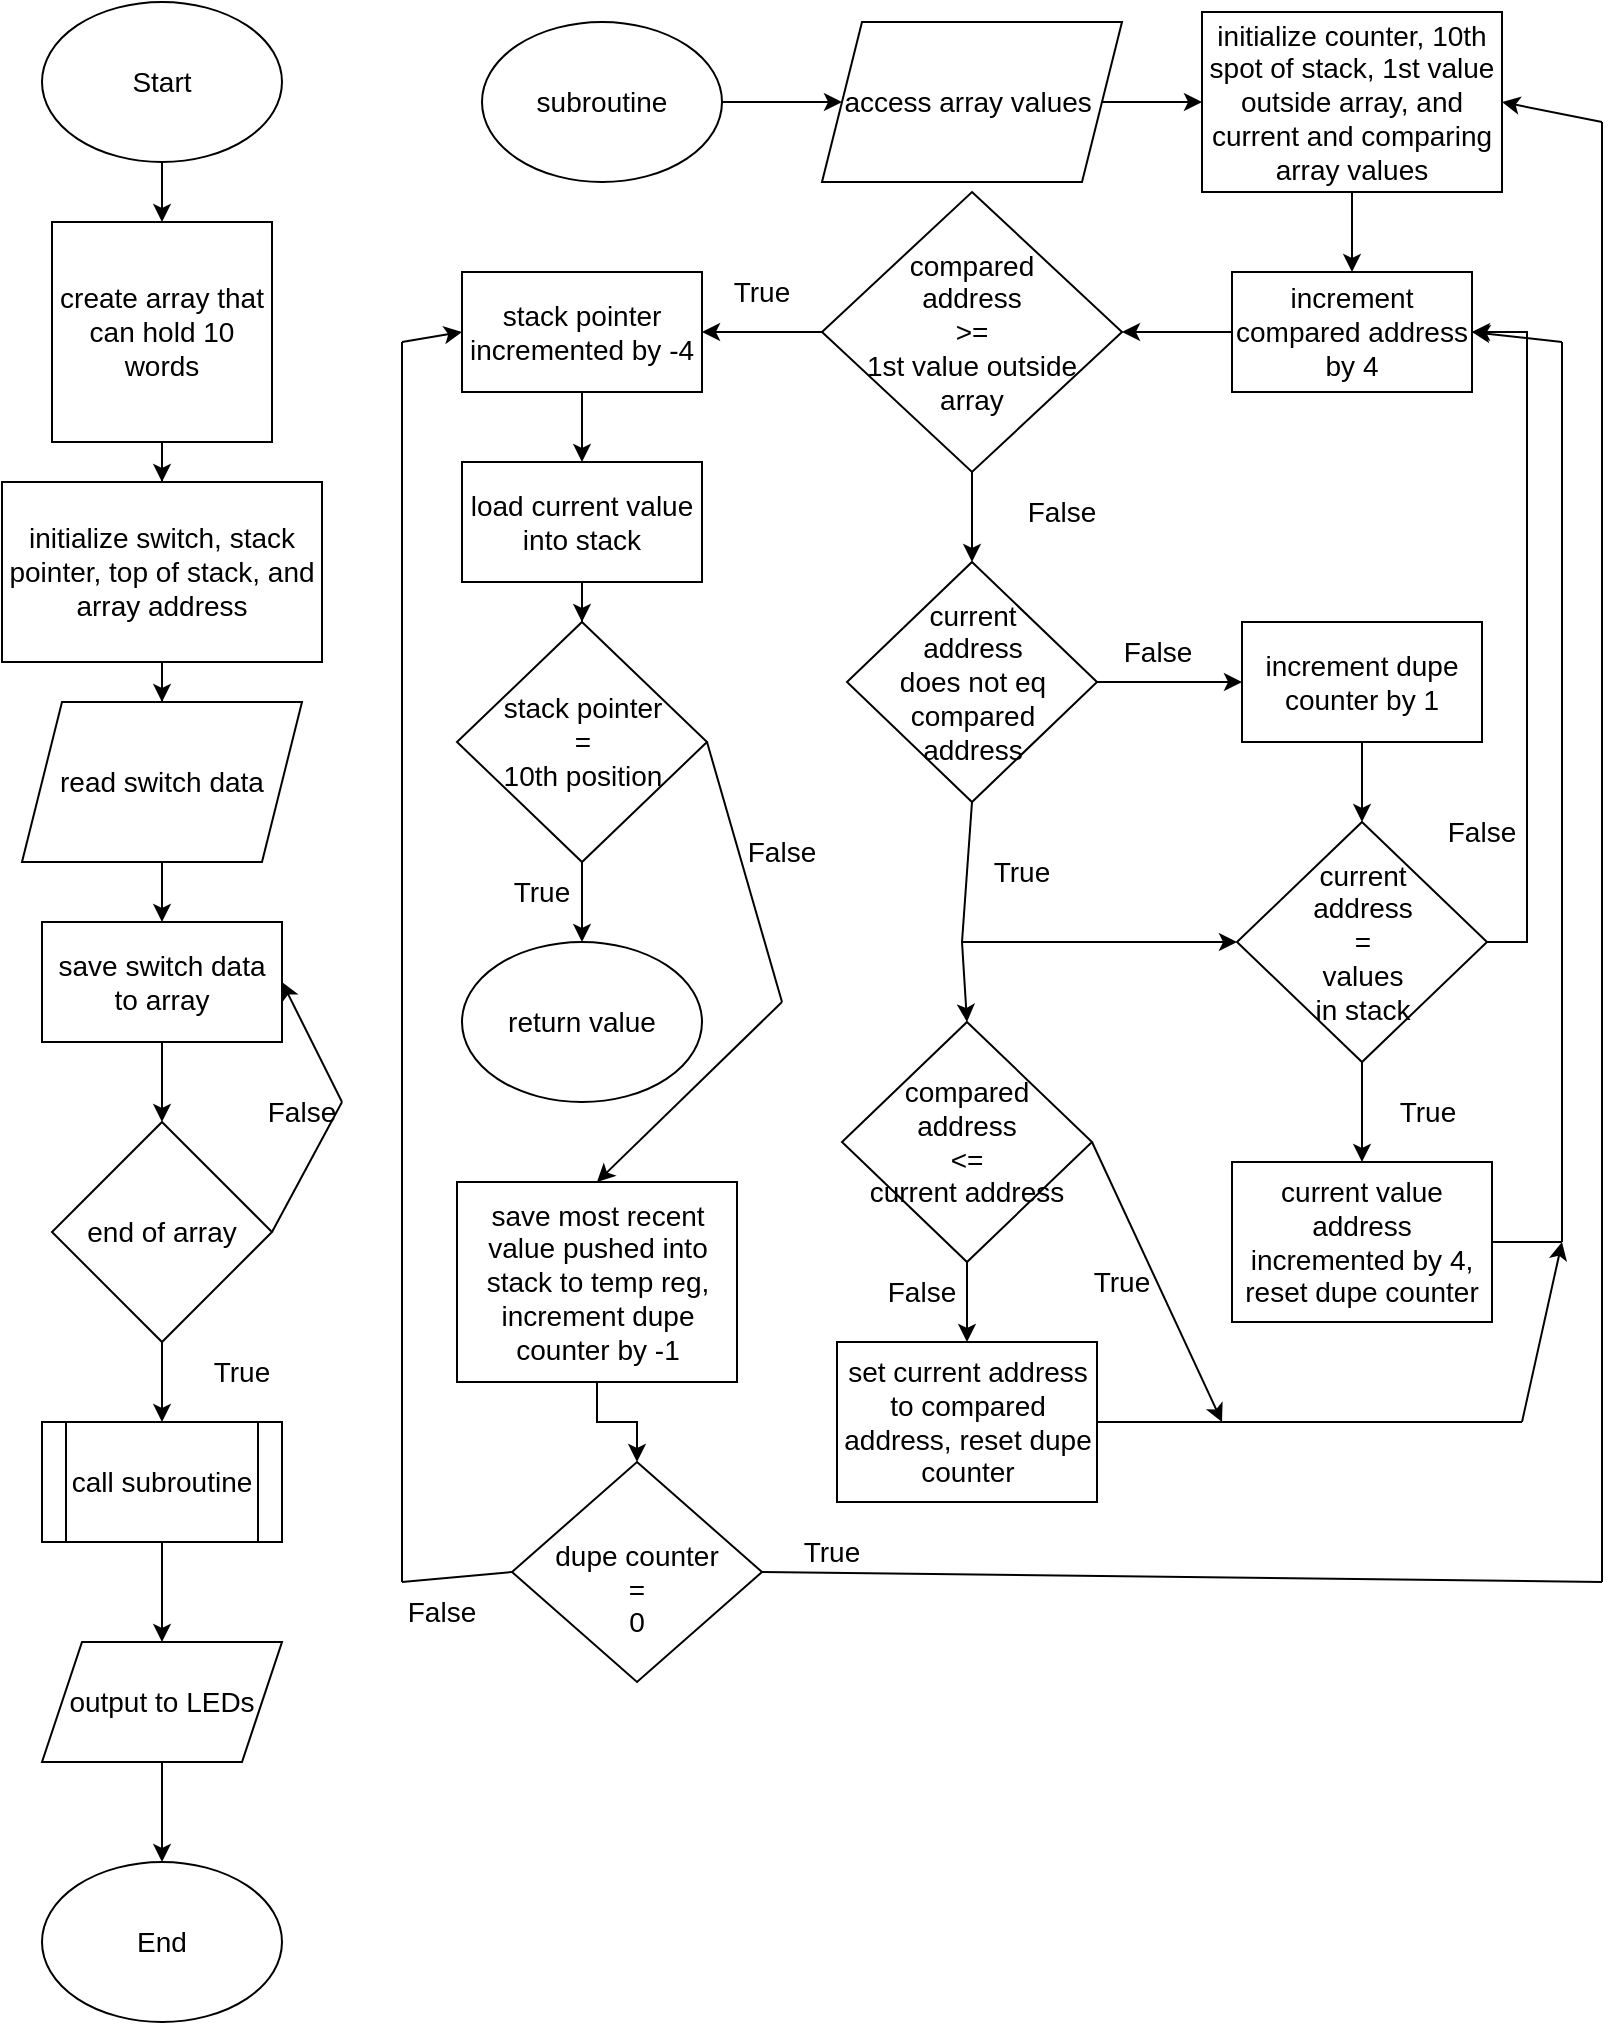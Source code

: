 <mxfile version="23.1.8" type="github">
  <diagram name="Page-1" id="UKqcl2rdBT8ylv2GN5A6">
    <mxGraphModel dx="712" dy="736" grid="1" gridSize="10" guides="1" tooltips="1" connect="1" arrows="1" fold="1" page="1" pageScale="1" pageWidth="850" pageHeight="1100" math="0" shadow="0">
      <root>
        <mxCell id="0" />
        <mxCell id="1" parent="0" />
        <mxCell id="epYkVriu9LJ3dBHso4Ez-11" style="edgeStyle=orthogonalEdgeStyle;rounded=0;orthogonalLoop=1;jettySize=auto;html=1;entryX=0.5;entryY=0;entryDx=0;entryDy=0;" edge="1" parent="1" source="epYkVriu9LJ3dBHso4Ez-1" target="epYkVriu9LJ3dBHso4Ez-2">
          <mxGeometry relative="1" as="geometry" />
        </mxCell>
        <mxCell id="epYkVriu9LJ3dBHso4Ez-1" value="&lt;font style=&quot;font-size: 14px;&quot;&gt;Start&lt;/font&gt;" style="ellipse;whiteSpace=wrap;html=1;" vertex="1" parent="1">
          <mxGeometry x="60" y="10" width="120" height="80" as="geometry" />
        </mxCell>
        <mxCell id="epYkVriu9LJ3dBHso4Ez-56" style="edgeStyle=orthogonalEdgeStyle;rounded=0;orthogonalLoop=1;jettySize=auto;html=1;entryX=0.5;entryY=0;entryDx=0;entryDy=0;" edge="1" parent="1" source="epYkVriu9LJ3dBHso4Ez-2" target="epYkVriu9LJ3dBHso4Ez-55">
          <mxGeometry relative="1" as="geometry" />
        </mxCell>
        <mxCell id="epYkVriu9LJ3dBHso4Ez-2" value="&lt;font style=&quot;font-size: 14px;&quot;&gt;create array that can hold 10 words&lt;/font&gt;" style="whiteSpace=wrap;html=1;aspect=fixed;" vertex="1" parent="1">
          <mxGeometry x="65" y="120" width="110" height="110" as="geometry" />
        </mxCell>
        <mxCell id="epYkVriu9LJ3dBHso4Ez-13" style="edgeStyle=orthogonalEdgeStyle;rounded=0;orthogonalLoop=1;jettySize=auto;html=1;entryX=0.5;entryY=0;entryDx=0;entryDy=0;" edge="1" parent="1" source="epYkVriu9LJ3dBHso4Ez-3" target="epYkVriu9LJ3dBHso4Ez-5">
          <mxGeometry relative="1" as="geometry" />
        </mxCell>
        <mxCell id="epYkVriu9LJ3dBHso4Ez-3" value="&lt;font style=&quot;font-size: 14px;&quot;&gt;read switch data&lt;/font&gt;" style="shape=parallelogram;perimeter=parallelogramPerimeter;whiteSpace=wrap;html=1;fixedSize=1;" vertex="1" parent="1">
          <mxGeometry x="50" y="360" width="140" height="80" as="geometry" />
        </mxCell>
        <mxCell id="epYkVriu9LJ3dBHso4Ez-14" style="edgeStyle=orthogonalEdgeStyle;rounded=0;orthogonalLoop=1;jettySize=auto;html=1;entryX=0.5;entryY=0;entryDx=0;entryDy=0;" edge="1" parent="1" source="epYkVriu9LJ3dBHso4Ez-5" target="epYkVriu9LJ3dBHso4Ez-6">
          <mxGeometry relative="1" as="geometry" />
        </mxCell>
        <mxCell id="epYkVriu9LJ3dBHso4Ez-5" value="&lt;font style=&quot;font-size: 14px;&quot;&gt;save switch data to array&lt;/font&gt;" style="rounded=0;whiteSpace=wrap;html=1;" vertex="1" parent="1">
          <mxGeometry x="60" y="470" width="120" height="60" as="geometry" />
        </mxCell>
        <mxCell id="epYkVriu9LJ3dBHso4Ez-15" style="edgeStyle=orthogonalEdgeStyle;rounded=0;orthogonalLoop=1;jettySize=auto;html=1;entryX=0.5;entryY=0;entryDx=0;entryDy=0;" edge="1" parent="1" source="epYkVriu9LJ3dBHso4Ez-6" target="epYkVriu9LJ3dBHso4Ez-7">
          <mxGeometry relative="1" as="geometry" />
        </mxCell>
        <mxCell id="epYkVriu9LJ3dBHso4Ez-6" value="&lt;span style=&quot;font-size: 14px;&quot;&gt;end of array&lt;/span&gt;" style="rhombus;whiteSpace=wrap;html=1;" vertex="1" parent="1">
          <mxGeometry x="65" y="570" width="110" height="110" as="geometry" />
        </mxCell>
        <mxCell id="epYkVriu9LJ3dBHso4Ez-16" style="edgeStyle=orthogonalEdgeStyle;rounded=0;orthogonalLoop=1;jettySize=auto;html=1;entryX=0.5;entryY=0;entryDx=0;entryDy=0;" edge="1" parent="1" source="epYkVriu9LJ3dBHso4Ez-7" target="epYkVriu9LJ3dBHso4Ez-9">
          <mxGeometry relative="1" as="geometry" />
        </mxCell>
        <mxCell id="epYkVriu9LJ3dBHso4Ez-7" value="&lt;font style=&quot;font-size: 14px;&quot;&gt;call subroutine&lt;/font&gt;" style="shape=process;whiteSpace=wrap;html=1;backgroundOutline=1;" vertex="1" parent="1">
          <mxGeometry x="60" y="720" width="120" height="60" as="geometry" />
        </mxCell>
        <mxCell id="epYkVriu9LJ3dBHso4Ez-77" style="edgeStyle=orthogonalEdgeStyle;rounded=0;orthogonalLoop=1;jettySize=auto;html=1;entryX=0;entryY=0.5;entryDx=0;entryDy=0;" edge="1" parent="1" source="epYkVriu9LJ3dBHso4Ez-8" target="epYkVriu9LJ3dBHso4Ez-26">
          <mxGeometry relative="1" as="geometry" />
        </mxCell>
        <mxCell id="epYkVriu9LJ3dBHso4Ez-8" value="&lt;font style=&quot;font-size: 14px;&quot;&gt;subroutine&lt;/font&gt;" style="ellipse;whiteSpace=wrap;html=1;" vertex="1" parent="1">
          <mxGeometry x="280" y="20" width="120" height="80" as="geometry" />
        </mxCell>
        <mxCell id="epYkVriu9LJ3dBHso4Ez-17" style="edgeStyle=orthogonalEdgeStyle;rounded=0;orthogonalLoop=1;jettySize=auto;html=1;entryX=0.5;entryY=0;entryDx=0;entryDy=0;" edge="1" parent="1" source="epYkVriu9LJ3dBHso4Ez-9" target="epYkVriu9LJ3dBHso4Ez-10">
          <mxGeometry relative="1" as="geometry" />
        </mxCell>
        <mxCell id="epYkVriu9LJ3dBHso4Ez-9" value="&lt;font style=&quot;font-size: 14px;&quot;&gt;output to LEDs&lt;/font&gt;" style="shape=parallelogram;perimeter=parallelogramPerimeter;whiteSpace=wrap;html=1;fixedSize=1;" vertex="1" parent="1">
          <mxGeometry x="60" y="830" width="120" height="60" as="geometry" />
        </mxCell>
        <mxCell id="epYkVriu9LJ3dBHso4Ez-10" value="&lt;font style=&quot;font-size: 14px;&quot;&gt;End&lt;/font&gt;" style="ellipse;whiteSpace=wrap;html=1;" vertex="1" parent="1">
          <mxGeometry x="60" y="940" width="120" height="80" as="geometry" />
        </mxCell>
        <mxCell id="epYkVriu9LJ3dBHso4Ez-22" value="&lt;font style=&quot;font-size: 14px;&quot;&gt;True&lt;/font&gt;" style="text;html=1;align=center;verticalAlign=middle;whiteSpace=wrap;rounded=0;" vertex="1" parent="1">
          <mxGeometry x="130" y="680" width="60" height="30" as="geometry" />
        </mxCell>
        <mxCell id="epYkVriu9LJ3dBHso4Ez-78" style="edgeStyle=orthogonalEdgeStyle;rounded=0;orthogonalLoop=1;jettySize=auto;html=1;entryX=0;entryY=0.5;entryDx=0;entryDy=0;" edge="1" parent="1" source="epYkVriu9LJ3dBHso4Ez-26" target="epYkVriu9LJ3dBHso4Ez-33">
          <mxGeometry relative="1" as="geometry" />
        </mxCell>
        <mxCell id="epYkVriu9LJ3dBHso4Ez-26" value="&lt;font style=&quot;font-size: 14px;&quot;&gt;access array values&amp;nbsp;&lt;/font&gt;" style="shape=parallelogram;perimeter=parallelogramPerimeter;whiteSpace=wrap;html=1;fixedSize=1;" vertex="1" parent="1">
          <mxGeometry x="450" y="20" width="150" height="80" as="geometry" />
        </mxCell>
        <mxCell id="epYkVriu9LJ3dBHso4Ez-84" style="edgeStyle=orthogonalEdgeStyle;rounded=0;orthogonalLoop=1;jettySize=auto;html=1;entryX=0.5;entryY=0;entryDx=0;entryDy=0;" edge="1" parent="1" source="epYkVriu9LJ3dBHso4Ez-33" target="epYkVriu9LJ3dBHso4Ez-83">
          <mxGeometry relative="1" as="geometry">
            <mxPoint x="715" y="140" as="targetPoint" />
          </mxGeometry>
        </mxCell>
        <mxCell id="epYkVriu9LJ3dBHso4Ez-33" value="&lt;font style=&quot;font-size: 14px;&quot;&gt;initialize counter, 10th spot of stack, 1st value outside array, and current and comparing array values&lt;/font&gt;" style="rounded=0;whiteSpace=wrap;html=1;" vertex="1" parent="1">
          <mxGeometry x="640" y="15" width="150" height="90" as="geometry" />
        </mxCell>
        <mxCell id="epYkVriu9LJ3dBHso4Ez-57" style="edgeStyle=orthogonalEdgeStyle;rounded=0;orthogonalLoop=1;jettySize=auto;html=1;entryX=0.5;entryY=0;entryDx=0;entryDy=0;" edge="1" parent="1" source="epYkVriu9LJ3dBHso4Ez-55" target="epYkVriu9LJ3dBHso4Ez-3">
          <mxGeometry relative="1" as="geometry" />
        </mxCell>
        <mxCell id="epYkVriu9LJ3dBHso4Ez-55" value="&lt;font style=&quot;font-size: 14px;&quot;&gt;initialize switch, stack pointer, top of stack, and array address&lt;/font&gt;" style="rounded=0;whiteSpace=wrap;html=1;" vertex="1" parent="1">
          <mxGeometry x="40" y="250" width="160" height="90" as="geometry" />
        </mxCell>
        <mxCell id="epYkVriu9LJ3dBHso4Ez-59" value="" style="endArrow=none;html=1;rounded=0;exitX=1;exitY=0.5;exitDx=0;exitDy=0;" edge="1" parent="1" source="epYkVriu9LJ3dBHso4Ez-6">
          <mxGeometry width="50" height="50" relative="1" as="geometry">
            <mxPoint x="175" y="620" as="sourcePoint" />
            <mxPoint x="210" y="560" as="targetPoint" />
          </mxGeometry>
        </mxCell>
        <mxCell id="epYkVriu9LJ3dBHso4Ez-60" value="" style="endArrow=classic;html=1;rounded=0;entryX=1;entryY=0.5;entryDx=0;entryDy=0;" edge="1" parent="1" target="epYkVriu9LJ3dBHso4Ez-5">
          <mxGeometry width="50" height="50" relative="1" as="geometry">
            <mxPoint x="210" y="560" as="sourcePoint" />
            <mxPoint x="400" y="530" as="targetPoint" />
          </mxGeometry>
        </mxCell>
        <mxCell id="epYkVriu9LJ3dBHso4Ez-62" value="&lt;font style=&quot;font-size: 14px;&quot;&gt;False&lt;/font&gt;" style="text;html=1;align=center;verticalAlign=middle;whiteSpace=wrap;rounded=0;" vertex="1" parent="1">
          <mxGeometry x="160" y="550" width="60" height="30" as="geometry" />
        </mxCell>
        <mxCell id="epYkVriu9LJ3dBHso4Ez-94" style="edgeStyle=orthogonalEdgeStyle;rounded=0;orthogonalLoop=1;jettySize=auto;html=1;entryX=0;entryY=0.5;entryDx=0;entryDy=0;" edge="1" parent="1" source="epYkVriu9LJ3dBHso4Ez-79" target="epYkVriu9LJ3dBHso4Ez-93">
          <mxGeometry relative="1" as="geometry" />
        </mxCell>
        <mxCell id="epYkVriu9LJ3dBHso4Ez-79" value="&lt;font style=&quot;font-size: 14px;&quot;&gt;current &lt;br&gt;address &lt;br&gt;does not eq&lt;br&gt;compared &lt;br&gt;address&lt;/font&gt;" style="rhombus;whiteSpace=wrap;html=1;" vertex="1" parent="1">
          <mxGeometry x="462.5" y="290" width="125" height="120" as="geometry" />
        </mxCell>
        <mxCell id="epYkVriu9LJ3dBHso4Ez-86" style="edgeStyle=orthogonalEdgeStyle;rounded=0;orthogonalLoop=1;jettySize=auto;html=1;entryX=1;entryY=0.5;entryDx=0;entryDy=0;" edge="1" parent="1" source="epYkVriu9LJ3dBHso4Ez-83" target="epYkVriu9LJ3dBHso4Ez-85">
          <mxGeometry relative="1" as="geometry" />
        </mxCell>
        <mxCell id="epYkVriu9LJ3dBHso4Ez-83" value="&lt;font style=&quot;font-size: 14px;&quot;&gt;increment compared address by 4&lt;/font&gt;" style="rounded=0;whiteSpace=wrap;html=1;" vertex="1" parent="1">
          <mxGeometry x="655" y="145" width="120" height="60" as="geometry" />
        </mxCell>
        <mxCell id="epYkVriu9LJ3dBHso4Ez-89" style="edgeStyle=orthogonalEdgeStyle;rounded=0;orthogonalLoop=1;jettySize=auto;html=1;entryX=0.5;entryY=0;entryDx=0;entryDy=0;" edge="1" parent="1" source="epYkVriu9LJ3dBHso4Ez-85" target="epYkVriu9LJ3dBHso4Ez-79">
          <mxGeometry relative="1" as="geometry" />
        </mxCell>
        <mxCell id="epYkVriu9LJ3dBHso4Ez-91" style="edgeStyle=orthogonalEdgeStyle;rounded=0;orthogonalLoop=1;jettySize=auto;html=1;entryX=1;entryY=0.5;entryDx=0;entryDy=0;" edge="1" parent="1" source="epYkVriu9LJ3dBHso4Ez-85" target="epYkVriu9LJ3dBHso4Ez-90">
          <mxGeometry relative="1" as="geometry" />
        </mxCell>
        <mxCell id="epYkVriu9LJ3dBHso4Ez-85" value="&lt;font style=&quot;font-size: 14px;&quot;&gt;compared &lt;br&gt;address&lt;br&gt;&amp;gt;=&lt;br&gt;1st value outside &lt;br&gt;array&lt;br&gt;&lt;/font&gt;" style="rhombus;whiteSpace=wrap;html=1;" vertex="1" parent="1">
          <mxGeometry x="450" y="105" width="150" height="140" as="geometry" />
        </mxCell>
        <mxCell id="epYkVriu9LJ3dBHso4Ez-87" value="&lt;font style=&quot;font-size: 14px;&quot;&gt;True&lt;/font&gt;" style="text;html=1;align=center;verticalAlign=middle;whiteSpace=wrap;rounded=0;" vertex="1" parent="1">
          <mxGeometry x="390" y="140" width="60" height="30" as="geometry" />
        </mxCell>
        <mxCell id="epYkVriu9LJ3dBHso4Ez-88" value="&lt;font style=&quot;font-size: 14px;&quot;&gt;False&lt;/font&gt;" style="text;html=1;align=center;verticalAlign=middle;whiteSpace=wrap;rounded=0;" vertex="1" parent="1">
          <mxGeometry x="540" y="250" width="60" height="30" as="geometry" />
        </mxCell>
        <mxCell id="epYkVriu9LJ3dBHso4Ez-114" style="edgeStyle=orthogonalEdgeStyle;rounded=0;orthogonalLoop=1;jettySize=auto;html=1;entryX=0.5;entryY=0;entryDx=0;entryDy=0;" edge="1" parent="1" source="epYkVriu9LJ3dBHso4Ez-90" target="epYkVriu9LJ3dBHso4Ez-113">
          <mxGeometry relative="1" as="geometry" />
        </mxCell>
        <mxCell id="epYkVriu9LJ3dBHso4Ez-90" value="&lt;span style=&quot;font-size: 14px;&quot;&gt;stack pointer incremented by -4&lt;/span&gt;" style="rounded=0;whiteSpace=wrap;html=1;" vertex="1" parent="1">
          <mxGeometry x="270" y="145" width="120" height="60" as="geometry" />
        </mxCell>
        <mxCell id="epYkVriu9LJ3dBHso4Ez-98" style="edgeStyle=orthogonalEdgeStyle;rounded=0;orthogonalLoop=1;jettySize=auto;html=1;entryX=0.5;entryY=0;entryDx=0;entryDy=0;" edge="1" parent="1" source="epYkVriu9LJ3dBHso4Ez-93" target="epYkVriu9LJ3dBHso4Ez-101">
          <mxGeometry relative="1" as="geometry">
            <mxPoint x="720" y="430" as="targetPoint" />
          </mxGeometry>
        </mxCell>
        <mxCell id="epYkVriu9LJ3dBHso4Ez-93" value="&lt;font style=&quot;font-size: 14px;&quot;&gt;increment dupe counter by 1&lt;/font&gt;" style="rounded=0;whiteSpace=wrap;html=1;" vertex="1" parent="1">
          <mxGeometry x="660" y="320" width="120" height="60" as="geometry" />
        </mxCell>
        <mxCell id="epYkVriu9LJ3dBHso4Ez-95" value="&lt;font style=&quot;font-size: 14px;&quot;&gt;False&lt;/font&gt;" style="text;html=1;align=center;verticalAlign=middle;whiteSpace=wrap;rounded=0;" vertex="1" parent="1">
          <mxGeometry x="587.5" y="320" width="60" height="30" as="geometry" />
        </mxCell>
        <mxCell id="epYkVriu9LJ3dBHso4Ez-108" style="edgeStyle=orthogonalEdgeStyle;rounded=0;orthogonalLoop=1;jettySize=auto;html=1;entryX=0.5;entryY=0;entryDx=0;entryDy=0;" edge="1" parent="1" source="epYkVriu9LJ3dBHso4Ez-101" target="epYkVriu9LJ3dBHso4Ez-107">
          <mxGeometry relative="1" as="geometry" />
        </mxCell>
        <mxCell id="epYkVriu9LJ3dBHso4Ez-127" style="edgeStyle=orthogonalEdgeStyle;rounded=0;orthogonalLoop=1;jettySize=auto;html=1;exitX=1;exitY=0.5;exitDx=0;exitDy=0;entryX=1;entryY=0.5;entryDx=0;entryDy=0;" edge="1" parent="1" source="epYkVriu9LJ3dBHso4Ez-101" target="epYkVriu9LJ3dBHso4Ez-83">
          <mxGeometry relative="1" as="geometry" />
        </mxCell>
        <mxCell id="epYkVriu9LJ3dBHso4Ez-101" value="&lt;span style=&quot;font-size: 14px;&quot;&gt;current &lt;br&gt;address&lt;br&gt;=&lt;br&gt;values &lt;br&gt;in stack&lt;/span&gt;" style="rhombus;whiteSpace=wrap;html=1;" vertex="1" parent="1">
          <mxGeometry x="657.5" y="420" width="125" height="120" as="geometry" />
        </mxCell>
        <mxCell id="epYkVriu9LJ3dBHso4Ez-103" value="" style="endArrow=none;html=1;rounded=0;entryX=0.5;entryY=1;entryDx=0;entryDy=0;" edge="1" parent="1" target="epYkVriu9LJ3dBHso4Ez-79">
          <mxGeometry width="50" height="50" relative="1" as="geometry">
            <mxPoint x="520" y="480" as="sourcePoint" />
            <mxPoint x="530" y="440" as="targetPoint" />
          </mxGeometry>
        </mxCell>
        <mxCell id="epYkVriu9LJ3dBHso4Ez-104" value="" style="endArrow=classic;html=1;rounded=0;entryX=0;entryY=0.5;entryDx=0;entryDy=0;" edge="1" parent="1" target="epYkVriu9LJ3dBHso4Ez-101">
          <mxGeometry width="50" height="50" relative="1" as="geometry">
            <mxPoint x="520" y="480" as="sourcePoint" />
            <mxPoint x="595" y="440" as="targetPoint" />
          </mxGeometry>
        </mxCell>
        <mxCell id="epYkVriu9LJ3dBHso4Ez-106" value="&lt;font style=&quot;font-size: 14px;&quot;&gt;True&lt;/font&gt;" style="text;html=1;align=center;verticalAlign=middle;whiteSpace=wrap;rounded=0;" vertex="1" parent="1">
          <mxGeometry x="520" y="430" width="60" height="30" as="geometry" />
        </mxCell>
        <mxCell id="epYkVriu9LJ3dBHso4Ez-107" value="&lt;font style=&quot;font-size: 14px;&quot;&gt;current value address incremented by 4,&lt;br&gt;reset dupe counter&lt;/font&gt;" style="rounded=0;whiteSpace=wrap;html=1;" vertex="1" parent="1">
          <mxGeometry x="655" y="590" width="130" height="80" as="geometry" />
        </mxCell>
        <mxCell id="epYkVriu9LJ3dBHso4Ez-110" value="&lt;font style=&quot;font-size: 14px;&quot;&gt;True&lt;/font&gt;" style="text;html=1;align=center;verticalAlign=middle;whiteSpace=wrap;rounded=0;" vertex="1" parent="1">
          <mxGeometry x="722.5" y="550" width="60" height="30" as="geometry" />
        </mxCell>
        <mxCell id="epYkVriu9LJ3dBHso4Ez-111" value="&lt;font style=&quot;font-size: 14px;&quot;&gt;False&lt;/font&gt;" style="text;html=1;align=center;verticalAlign=middle;whiteSpace=wrap;rounded=0;" vertex="1" parent="1">
          <mxGeometry x="750" y="410" width="60" height="30" as="geometry" />
        </mxCell>
        <mxCell id="epYkVriu9LJ3dBHso4Ez-117" style="edgeStyle=orthogonalEdgeStyle;rounded=0;orthogonalLoop=1;jettySize=auto;html=1;" edge="1" parent="1" source="epYkVriu9LJ3dBHso4Ez-113" target="epYkVriu9LJ3dBHso4Ez-116">
          <mxGeometry relative="1" as="geometry" />
        </mxCell>
        <mxCell id="epYkVriu9LJ3dBHso4Ez-113" value="&lt;span style=&quot;font-size: 14px;&quot;&gt;load current value into stack&lt;/span&gt;" style="rounded=0;whiteSpace=wrap;html=1;" vertex="1" parent="1">
          <mxGeometry x="270" y="240" width="120" height="60" as="geometry" />
        </mxCell>
        <mxCell id="epYkVriu9LJ3dBHso4Ez-119" style="edgeStyle=orthogonalEdgeStyle;rounded=0;orthogonalLoop=1;jettySize=auto;html=1;entryX=0.5;entryY=0;entryDx=0;entryDy=0;" edge="1" parent="1" source="epYkVriu9LJ3dBHso4Ez-116" target="epYkVriu9LJ3dBHso4Ez-118">
          <mxGeometry relative="1" as="geometry" />
        </mxCell>
        <mxCell id="epYkVriu9LJ3dBHso4Ez-116" value="&lt;font style=&quot;font-size: 14px;&quot;&gt;stack pointer&lt;br&gt;=&lt;br&gt;10th position&lt;/font&gt;" style="rhombus;whiteSpace=wrap;html=1;" vertex="1" parent="1">
          <mxGeometry x="267.5" y="320" width="125" height="120" as="geometry" />
        </mxCell>
        <mxCell id="epYkVriu9LJ3dBHso4Ez-118" value="&lt;font style=&quot;font-size: 14px;&quot;&gt;return value&lt;/font&gt;" style="ellipse;whiteSpace=wrap;html=1;" vertex="1" parent="1">
          <mxGeometry x="270" y="480" width="120" height="80" as="geometry" />
        </mxCell>
        <mxCell id="epYkVriu9LJ3dBHso4Ez-120" value="&lt;font style=&quot;font-size: 14px;&quot;&gt;True&lt;/font&gt;" style="text;html=1;align=center;verticalAlign=middle;whiteSpace=wrap;rounded=0;" vertex="1" parent="1">
          <mxGeometry x="280" y="440" width="60" height="30" as="geometry" />
        </mxCell>
        <mxCell id="epYkVriu9LJ3dBHso4Ez-121" value="&lt;font style=&quot;font-size: 14px;&quot;&gt;False&lt;/font&gt;" style="text;html=1;align=center;verticalAlign=middle;whiteSpace=wrap;rounded=0;" vertex="1" parent="1">
          <mxGeometry x="400" y="420" width="60" height="30" as="geometry" />
        </mxCell>
        <mxCell id="epYkVriu9LJ3dBHso4Ez-128" style="edgeStyle=orthogonalEdgeStyle;rounded=0;orthogonalLoop=1;jettySize=auto;html=1;entryX=0.5;entryY=0;entryDx=0;entryDy=0;" edge="1" parent="1" source="epYkVriu9LJ3dBHso4Ez-122" target="epYkVriu9LJ3dBHso4Ez-125">
          <mxGeometry relative="1" as="geometry" />
        </mxCell>
        <mxCell id="epYkVriu9LJ3dBHso4Ez-122" value="&lt;span style=&quot;font-size: 14px;&quot;&gt;save most recent value pushed into stack to temp reg, increment dupe counter by -1&lt;/span&gt;" style="rounded=0;whiteSpace=wrap;html=1;" vertex="1" parent="1">
          <mxGeometry x="267.5" y="600" width="140" height="100" as="geometry" />
        </mxCell>
        <mxCell id="epYkVriu9LJ3dBHso4Ez-125" value="&lt;span style=&quot;font-size: 14px;&quot;&gt;&lt;br&gt;dupe counter&lt;br&gt;=&lt;br&gt;0&lt;br&gt;&lt;/span&gt;" style="rhombus;whiteSpace=wrap;html=1;" vertex="1" parent="1">
          <mxGeometry x="295" y="740" width="125" height="110" as="geometry" />
        </mxCell>
        <mxCell id="epYkVriu9LJ3dBHso4Ez-129" value="&lt;font style=&quot;font-size: 14px;&quot;&gt;True&lt;/font&gt;" style="text;html=1;align=center;verticalAlign=middle;whiteSpace=wrap;rounded=0;" vertex="1" parent="1">
          <mxGeometry x="425" y="770" width="60" height="30" as="geometry" />
        </mxCell>
        <mxCell id="epYkVriu9LJ3dBHso4Ez-130" value="&lt;font style=&quot;font-size: 14px;&quot;&gt;False&lt;/font&gt;" style="text;html=1;align=center;verticalAlign=middle;whiteSpace=wrap;rounded=0;" vertex="1" parent="1">
          <mxGeometry x="230" y="800" width="60" height="30" as="geometry" />
        </mxCell>
        <mxCell id="epYkVriu9LJ3dBHso4Ez-131" value="" style="endArrow=none;html=1;rounded=0;entryX=0;entryY=0.5;entryDx=0;entryDy=0;" edge="1" parent="1" target="epYkVriu9LJ3dBHso4Ez-125">
          <mxGeometry width="50" height="50" relative="1" as="geometry">
            <mxPoint x="240" y="800" as="sourcePoint" />
            <mxPoint x="347.5" y="790" as="targetPoint" />
          </mxGeometry>
        </mxCell>
        <mxCell id="epYkVriu9LJ3dBHso4Ez-132" value="" style="endArrow=none;html=1;rounded=0;" edge="1" parent="1">
          <mxGeometry width="50" height="50" relative="1" as="geometry">
            <mxPoint x="240" y="800" as="sourcePoint" />
            <mxPoint x="240" y="180" as="targetPoint" />
          </mxGeometry>
        </mxCell>
        <mxCell id="epYkVriu9LJ3dBHso4Ez-134" value="" style="endArrow=classic;html=1;rounded=0;entryX=0;entryY=0.5;entryDx=0;entryDy=0;" edge="1" parent="1" target="epYkVriu9LJ3dBHso4Ez-90">
          <mxGeometry width="50" height="50" relative="1" as="geometry">
            <mxPoint x="240" y="180" as="sourcePoint" />
            <mxPoint x="330" y="170" as="targetPoint" />
          </mxGeometry>
        </mxCell>
        <mxCell id="epYkVriu9LJ3dBHso4Ez-135" style="edgeStyle=orthogonalEdgeStyle;rounded=0;orthogonalLoop=1;jettySize=auto;html=1;exitX=0.5;exitY=1;exitDx=0;exitDy=0;" edge="1" parent="1" source="epYkVriu9LJ3dBHso4Ez-130" target="epYkVriu9LJ3dBHso4Ez-130">
          <mxGeometry relative="1" as="geometry" />
        </mxCell>
        <mxCell id="epYkVriu9LJ3dBHso4Ez-137" value="" style="endArrow=none;html=1;rounded=0;exitX=1;exitY=0.5;exitDx=0;exitDy=0;" edge="1" parent="1" source="epYkVriu9LJ3dBHso4Ez-125">
          <mxGeometry width="50" height="50" relative="1" as="geometry">
            <mxPoint x="640" y="790" as="sourcePoint" />
            <mxPoint x="840" y="800" as="targetPoint" />
          </mxGeometry>
        </mxCell>
        <mxCell id="epYkVriu9LJ3dBHso4Ez-138" value="" style="endArrow=none;html=1;rounded=0;" edge="1" parent="1">
          <mxGeometry width="50" height="50" relative="1" as="geometry">
            <mxPoint x="840" y="800" as="sourcePoint" />
            <mxPoint x="840" y="70" as="targetPoint" />
          </mxGeometry>
        </mxCell>
        <mxCell id="epYkVriu9LJ3dBHso4Ez-139" value="" style="endArrow=classic;html=1;rounded=0;entryX=1;entryY=0.5;entryDx=0;entryDy=0;" edge="1" parent="1" target="epYkVriu9LJ3dBHso4Ez-33">
          <mxGeometry width="50" height="50" relative="1" as="geometry">
            <mxPoint x="840" y="70" as="sourcePoint" />
            <mxPoint x="800" y="150" as="targetPoint" />
          </mxGeometry>
        </mxCell>
        <mxCell id="epYkVriu9LJ3dBHso4Ez-140" value="" style="endArrow=none;html=1;rounded=0;exitX=1;exitY=0.5;exitDx=0;exitDy=0;" edge="1" parent="1" source="epYkVriu9LJ3dBHso4Ez-107">
          <mxGeometry width="50" height="50" relative="1" as="geometry">
            <mxPoint x="775" y="575" as="sourcePoint" />
            <mxPoint x="820" y="630" as="targetPoint" />
          </mxGeometry>
        </mxCell>
        <mxCell id="epYkVriu9LJ3dBHso4Ez-142" value="" style="endArrow=none;html=1;rounded=0;" edge="1" parent="1">
          <mxGeometry width="50" height="50" relative="1" as="geometry">
            <mxPoint x="820" y="630" as="sourcePoint" />
            <mxPoint x="820" y="180" as="targetPoint" />
          </mxGeometry>
        </mxCell>
        <mxCell id="epYkVriu9LJ3dBHso4Ez-143" value="" style="endArrow=classic;html=1;rounded=0;entryX=1;entryY=0.5;entryDx=0;entryDy=0;" edge="1" parent="1" target="epYkVriu9LJ3dBHso4Ez-83">
          <mxGeometry width="50" height="50" relative="1" as="geometry">
            <mxPoint x="820" y="180" as="sourcePoint" />
            <mxPoint x="640" y="380" as="targetPoint" />
          </mxGeometry>
        </mxCell>
        <mxCell id="epYkVriu9LJ3dBHso4Ez-153" style="edgeStyle=orthogonalEdgeStyle;rounded=0;orthogonalLoop=1;jettySize=auto;html=1;entryX=0.5;entryY=0;entryDx=0;entryDy=0;" edge="1" parent="1" source="epYkVriu9LJ3dBHso4Ez-146" target="epYkVriu9LJ3dBHso4Ez-152">
          <mxGeometry relative="1" as="geometry" />
        </mxCell>
        <mxCell id="epYkVriu9LJ3dBHso4Ez-146" value="&lt;span style=&quot;font-size: 14px;&quot;&gt;compared&lt;br&gt;address&lt;br&gt;&amp;lt;=&lt;br&gt;current address&lt;br&gt;&lt;/span&gt;" style="rhombus;whiteSpace=wrap;html=1;" vertex="1" parent="1">
          <mxGeometry x="460" y="520" width="125" height="120" as="geometry" />
        </mxCell>
        <mxCell id="epYkVriu9LJ3dBHso4Ez-147" value="" style="endArrow=none;html=1;rounded=0;exitX=1;exitY=0.5;exitDx=0;exitDy=0;" edge="1" parent="1" source="epYkVriu9LJ3dBHso4Ez-116">
          <mxGeometry width="50" height="50" relative="1" as="geometry">
            <mxPoint x="407.5" y="420" as="sourcePoint" />
            <mxPoint x="430" y="510" as="targetPoint" />
          </mxGeometry>
        </mxCell>
        <mxCell id="epYkVriu9LJ3dBHso4Ez-148" value="" style="endArrow=classic;html=1;rounded=0;entryX=0.5;entryY=0;entryDx=0;entryDy=0;" edge="1" parent="1" target="epYkVriu9LJ3dBHso4Ez-122">
          <mxGeometry width="50" height="50" relative="1" as="geometry">
            <mxPoint x="430" y="510" as="sourcePoint" />
            <mxPoint x="740" y="480" as="targetPoint" />
          </mxGeometry>
        </mxCell>
        <mxCell id="epYkVriu9LJ3dBHso4Ez-149" value="" style="endArrow=classic;html=1;rounded=0;entryX=0.5;entryY=0;entryDx=0;entryDy=0;" edge="1" parent="1" target="epYkVriu9LJ3dBHso4Ez-146">
          <mxGeometry width="50" height="50" relative="1" as="geometry">
            <mxPoint x="520" y="480" as="sourcePoint" />
            <mxPoint x="740" y="580" as="targetPoint" />
          </mxGeometry>
        </mxCell>
        <mxCell id="epYkVriu9LJ3dBHso4Ez-150" value="&lt;font style=&quot;font-size: 14px;&quot;&gt;False&lt;/font&gt;" style="text;html=1;align=center;verticalAlign=middle;whiteSpace=wrap;rounded=0;" vertex="1" parent="1">
          <mxGeometry x="470" y="640" width="60" height="30" as="geometry" />
        </mxCell>
        <mxCell id="epYkVriu9LJ3dBHso4Ez-152" value="&lt;span style=&quot;font-size: 14px;&quot;&gt;set current address to compared address, reset dupe counter&lt;/span&gt;" style="rounded=0;whiteSpace=wrap;html=1;" vertex="1" parent="1">
          <mxGeometry x="457.5" y="680" width="130" height="80" as="geometry" />
        </mxCell>
        <mxCell id="epYkVriu9LJ3dBHso4Ez-155" value="" style="endArrow=none;html=1;rounded=0;exitX=1;exitY=0.5;exitDx=0;exitDy=0;" edge="1" parent="1" source="epYkVriu9LJ3dBHso4Ez-152">
          <mxGeometry width="50" height="50" relative="1" as="geometry">
            <mxPoint x="610" y="580" as="sourcePoint" />
            <mxPoint x="800" y="720" as="targetPoint" />
          </mxGeometry>
        </mxCell>
        <mxCell id="epYkVriu9LJ3dBHso4Ez-156" value="" style="endArrow=classic;html=1;rounded=0;" edge="1" parent="1">
          <mxGeometry width="50" height="50" relative="1" as="geometry">
            <mxPoint x="800" y="720" as="sourcePoint" />
            <mxPoint x="820" y="630" as="targetPoint" />
          </mxGeometry>
        </mxCell>
        <mxCell id="epYkVriu9LJ3dBHso4Ez-157" value="" style="endArrow=classic;html=1;rounded=0;exitX=1;exitY=0.5;exitDx=0;exitDy=0;" edge="1" parent="1" source="epYkVriu9LJ3dBHso4Ez-146">
          <mxGeometry width="50" height="50" relative="1" as="geometry">
            <mxPoint x="540" y="520" as="sourcePoint" />
            <mxPoint x="650" y="720" as="targetPoint" />
          </mxGeometry>
        </mxCell>
        <mxCell id="epYkVriu9LJ3dBHso4Ez-159" value="&lt;font style=&quot;font-size: 14px;&quot;&gt;True&lt;/font&gt;" style="text;html=1;align=center;verticalAlign=middle;whiteSpace=wrap;rounded=0;" vertex="1" parent="1">
          <mxGeometry x="570" y="635" width="60" height="30" as="geometry" />
        </mxCell>
      </root>
    </mxGraphModel>
  </diagram>
</mxfile>
